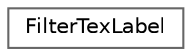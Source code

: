 digraph "Graphical Class Hierarchy"
{
 // INTERACTIVE_SVG=YES
 // LATEX_PDF_SIZE
  bgcolor="transparent";
  edge [fontname=Helvetica,fontsize=10,labelfontname=Helvetica,labelfontsize=10];
  node [fontname=Helvetica,fontsize=10,shape=box,height=0.2,width=0.4];
  rankdir="LR";
  Node0 [id="Node000000",label="FilterTexLabel",height=0.2,width=0.4,color="grey40", fillcolor="white", style="filled",URL="$d6/dd6/class_filter_tex_label.html",tooltip="The implementation of the \"texlabel\" filter."];
}
